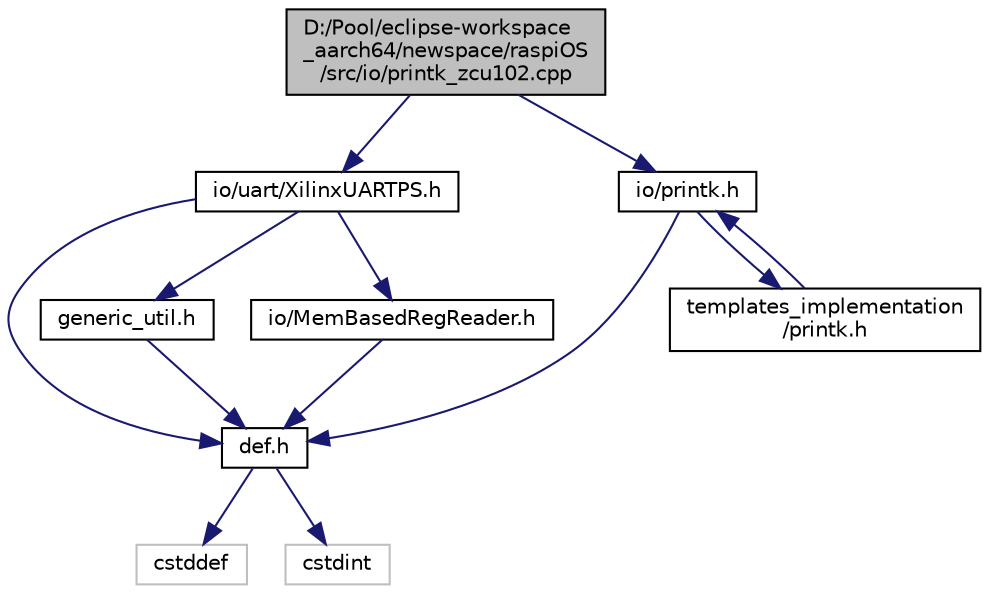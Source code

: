 digraph "D:/Pool/eclipse-workspace_aarch64/newspace/raspiOS/src/io/printk_zcu102.cpp"
{
  edge [fontname="Helvetica",fontsize="10",labelfontname="Helvetica",labelfontsize="10"];
  node [fontname="Helvetica",fontsize="10",shape=record];
  Node3712 [label="D:/Pool/eclipse-workspace\l_aarch64/newspace/raspiOS\l/src/io/printk_zcu102.cpp",height=0.2,width=0.4,color="black", fillcolor="grey75", style="filled", fontcolor="black"];
  Node3712 -> Node3713 [color="midnightblue",fontsize="10",style="solid",fontname="Helvetica"];
  Node3713 [label="io/uart/XilinxUARTPS.h",height=0.2,width=0.4,color="black", fillcolor="white", style="filled",URL="$de/df7/_xilinx_u_a_r_t_p_s_8h.html"];
  Node3713 -> Node3714 [color="midnightblue",fontsize="10",style="solid",fontname="Helvetica"];
  Node3714 [label="def.h",height=0.2,width=0.4,color="black", fillcolor="white", style="filled",URL="$d4/da4/def_8h.html"];
  Node3714 -> Node3715 [color="midnightblue",fontsize="10",style="solid",fontname="Helvetica"];
  Node3715 [label="cstddef",height=0.2,width=0.4,color="grey75", fillcolor="white", style="filled"];
  Node3714 -> Node3716 [color="midnightblue",fontsize="10",style="solid",fontname="Helvetica"];
  Node3716 [label="cstdint",height=0.2,width=0.4,color="grey75", fillcolor="white", style="filled"];
  Node3713 -> Node3717 [color="midnightblue",fontsize="10",style="solid",fontname="Helvetica"];
  Node3717 [label="generic_util.h",height=0.2,width=0.4,color="black", fillcolor="white", style="filled",URL="$d6/d93/generic__util_8h.html"];
  Node3717 -> Node3714 [color="midnightblue",fontsize="10",style="solid",fontname="Helvetica"];
  Node3713 -> Node3718 [color="midnightblue",fontsize="10",style="solid",fontname="Helvetica"];
  Node3718 [label="io/MemBasedRegReader.h",height=0.2,width=0.4,color="black", fillcolor="white", style="filled",URL="$da/d46/_mem_based_reg_reader_8h.html"];
  Node3718 -> Node3714 [color="midnightblue",fontsize="10",style="solid",fontname="Helvetica"];
  Node3712 -> Node3719 [color="midnightblue",fontsize="10",style="solid",fontname="Helvetica"];
  Node3719 [label="io/printk.h",height=0.2,width=0.4,color="black", fillcolor="white", style="filled",URL="$dd/d17/io_2printk_8h.html"];
  Node3719 -> Node3714 [color="midnightblue",fontsize="10",style="solid",fontname="Helvetica"];
  Node3719 -> Node3720 [color="midnightblue",fontsize="10",style="solid",fontname="Helvetica"];
  Node3720 [label="templates_implementation\l/printk.h",height=0.2,width=0.4,color="black", fillcolor="white", style="filled",URL="$d7/d95/templates__implementation_2printk_8h.html"];
  Node3720 -> Node3719 [color="midnightblue",fontsize="10",style="solid",fontname="Helvetica"];
}

